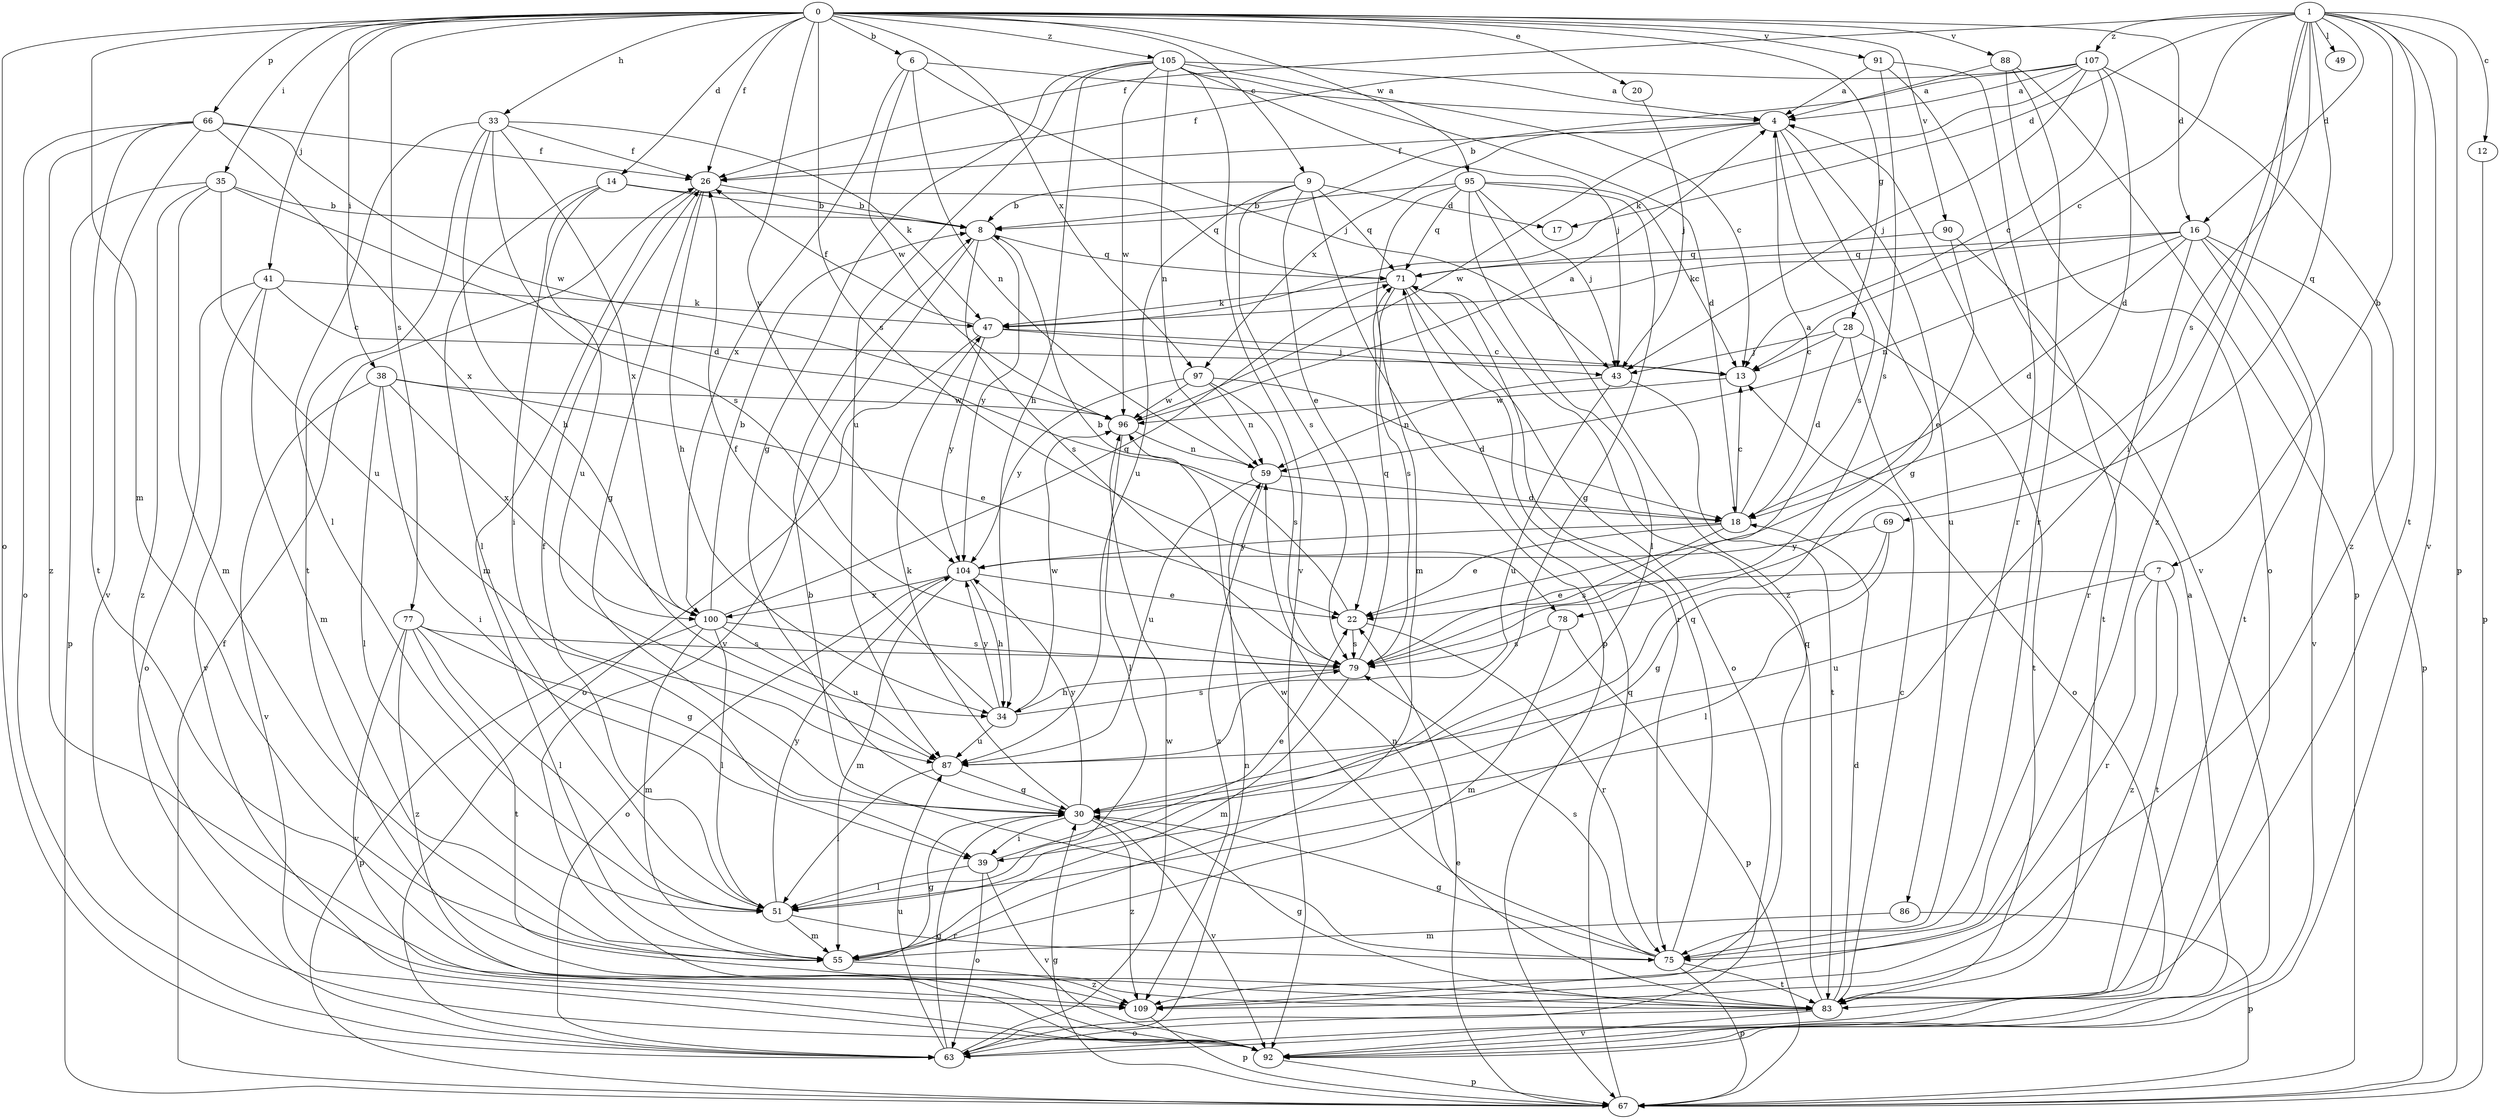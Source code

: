 strict digraph  {
0;
1;
4;
6;
7;
8;
9;
12;
13;
14;
16;
17;
18;
20;
22;
26;
28;
30;
33;
34;
35;
38;
39;
41;
43;
47;
49;
51;
55;
59;
63;
66;
67;
69;
71;
75;
77;
78;
79;
83;
86;
87;
88;
90;
91;
92;
95;
96;
97;
100;
104;
105;
107;
109;
0 -> 6  [label=b];
0 -> 9  [label=c];
0 -> 14  [label=d];
0 -> 16  [label=d];
0 -> 20  [label=e];
0 -> 26  [label=f];
0 -> 28  [label=g];
0 -> 33  [label=h];
0 -> 35  [label=i];
0 -> 38  [label=i];
0 -> 41  [label=j];
0 -> 55  [label=m];
0 -> 63  [label=o];
0 -> 66  [label=p];
0 -> 77  [label=s];
0 -> 78  [label=s];
0 -> 88  [label=v];
0 -> 90  [label=v];
0 -> 91  [label=v];
0 -> 95  [label=w];
0 -> 97  [label=x];
0 -> 104  [label=y];
0 -> 105  [label=z];
1 -> 7  [label=b];
1 -> 12  [label=c];
1 -> 13  [label=c];
1 -> 16  [label=d];
1 -> 17  [label=d];
1 -> 26  [label=f];
1 -> 39  [label=i];
1 -> 49  [label=l];
1 -> 67  [label=p];
1 -> 69  [label=q];
1 -> 78  [label=s];
1 -> 83  [label=t];
1 -> 92  [label=v];
1 -> 107  [label=z];
1 -> 109  [label=z];
4 -> 26  [label=f];
4 -> 30  [label=g];
4 -> 79  [label=s];
4 -> 86  [label=u];
4 -> 96  [label=w];
4 -> 97  [label=x];
6 -> 4  [label=a];
6 -> 43  [label=j];
6 -> 59  [label=n];
6 -> 96  [label=w];
6 -> 100  [label=x];
7 -> 22  [label=e];
7 -> 75  [label=r];
7 -> 83  [label=t];
7 -> 87  [label=u];
7 -> 109  [label=z];
8 -> 71  [label=q];
8 -> 79  [label=s];
8 -> 92  [label=v];
8 -> 104  [label=y];
9 -> 8  [label=b];
9 -> 17  [label=d];
9 -> 22  [label=e];
9 -> 67  [label=p];
9 -> 71  [label=q];
9 -> 79  [label=s];
9 -> 87  [label=u];
12 -> 67  [label=p];
13 -> 96  [label=w];
14 -> 8  [label=b];
14 -> 39  [label=i];
14 -> 51  [label=l];
14 -> 71  [label=q];
14 -> 87  [label=u];
16 -> 18  [label=d];
16 -> 47  [label=k];
16 -> 59  [label=n];
16 -> 67  [label=p];
16 -> 71  [label=q];
16 -> 75  [label=r];
16 -> 83  [label=t];
16 -> 92  [label=v];
18 -> 4  [label=a];
18 -> 13  [label=c];
18 -> 22  [label=e];
18 -> 79  [label=s];
18 -> 104  [label=y];
20 -> 43  [label=j];
22 -> 8  [label=b];
22 -> 75  [label=r];
22 -> 79  [label=s];
26 -> 8  [label=b];
26 -> 30  [label=g];
26 -> 34  [label=h];
26 -> 55  [label=m];
28 -> 13  [label=c];
28 -> 18  [label=d];
28 -> 43  [label=j];
28 -> 63  [label=o];
28 -> 83  [label=t];
30 -> 39  [label=i];
30 -> 47  [label=k];
30 -> 92  [label=v];
30 -> 104  [label=y];
30 -> 109  [label=z];
33 -> 26  [label=f];
33 -> 34  [label=h];
33 -> 47  [label=k];
33 -> 51  [label=l];
33 -> 79  [label=s];
33 -> 83  [label=t];
33 -> 100  [label=x];
34 -> 26  [label=f];
34 -> 79  [label=s];
34 -> 87  [label=u];
34 -> 96  [label=w];
34 -> 104  [label=y];
35 -> 8  [label=b];
35 -> 18  [label=d];
35 -> 55  [label=m];
35 -> 67  [label=p];
35 -> 87  [label=u];
35 -> 109  [label=z];
38 -> 22  [label=e];
38 -> 39  [label=i];
38 -> 51  [label=l];
38 -> 92  [label=v];
38 -> 96  [label=w];
38 -> 100  [label=x];
39 -> 22  [label=e];
39 -> 51  [label=l];
39 -> 63  [label=o];
39 -> 92  [label=v];
41 -> 13  [label=c];
41 -> 47  [label=k];
41 -> 55  [label=m];
41 -> 63  [label=o];
41 -> 92  [label=v];
43 -> 59  [label=n];
43 -> 83  [label=t];
43 -> 87  [label=u];
47 -> 13  [label=c];
47 -> 26  [label=f];
47 -> 43  [label=j];
47 -> 63  [label=o];
47 -> 104  [label=y];
51 -> 26  [label=f];
51 -> 55  [label=m];
51 -> 75  [label=r];
51 -> 104  [label=y];
55 -> 30  [label=g];
55 -> 109  [label=z];
59 -> 18  [label=d];
59 -> 87  [label=u];
59 -> 109  [label=z];
63 -> 30  [label=g];
63 -> 59  [label=n];
63 -> 87  [label=u];
63 -> 96  [label=w];
66 -> 26  [label=f];
66 -> 63  [label=o];
66 -> 83  [label=t];
66 -> 92  [label=v];
66 -> 96  [label=w];
66 -> 100  [label=x];
66 -> 109  [label=z];
67 -> 22  [label=e];
67 -> 26  [label=f];
67 -> 30  [label=g];
67 -> 71  [label=q];
69 -> 30  [label=g];
69 -> 51  [label=l];
69 -> 104  [label=y];
71 -> 47  [label=k];
71 -> 63  [label=o];
71 -> 75  [label=r];
71 -> 79  [label=s];
75 -> 8  [label=b];
75 -> 30  [label=g];
75 -> 67  [label=p];
75 -> 71  [label=q];
75 -> 79  [label=s];
75 -> 83  [label=t];
75 -> 96  [label=w];
77 -> 30  [label=g];
77 -> 51  [label=l];
77 -> 79  [label=s];
77 -> 83  [label=t];
77 -> 92  [label=v];
77 -> 109  [label=z];
78 -> 55  [label=m];
78 -> 67  [label=p];
78 -> 79  [label=s];
79 -> 34  [label=h];
79 -> 55  [label=m];
79 -> 71  [label=q];
83 -> 13  [label=c];
83 -> 18  [label=d];
83 -> 30  [label=g];
83 -> 59  [label=n];
83 -> 63  [label=o];
83 -> 71  [label=q];
83 -> 92  [label=v];
86 -> 55  [label=m];
86 -> 67  [label=p];
87 -> 30  [label=g];
87 -> 51  [label=l];
88 -> 4  [label=a];
88 -> 63  [label=o];
88 -> 67  [label=p];
88 -> 75  [label=r];
90 -> 22  [label=e];
90 -> 71  [label=q];
90 -> 83  [label=t];
91 -> 4  [label=a];
91 -> 75  [label=r];
91 -> 79  [label=s];
91 -> 92  [label=v];
92 -> 4  [label=a];
92 -> 67  [label=p];
95 -> 8  [label=b];
95 -> 13  [label=c];
95 -> 30  [label=g];
95 -> 43  [label=j];
95 -> 51  [label=l];
95 -> 55  [label=m];
95 -> 71  [label=q];
95 -> 109  [label=z];
96 -> 4  [label=a];
96 -> 51  [label=l];
96 -> 59  [label=n];
97 -> 18  [label=d];
97 -> 59  [label=n];
97 -> 79  [label=s];
97 -> 96  [label=w];
97 -> 104  [label=y];
100 -> 8  [label=b];
100 -> 51  [label=l];
100 -> 55  [label=m];
100 -> 67  [label=p];
100 -> 71  [label=q];
100 -> 79  [label=s];
100 -> 87  [label=u];
104 -> 22  [label=e];
104 -> 34  [label=h];
104 -> 55  [label=m];
104 -> 63  [label=o];
104 -> 100  [label=x];
105 -> 4  [label=a];
105 -> 13  [label=c];
105 -> 18  [label=d];
105 -> 30  [label=g];
105 -> 34  [label=h];
105 -> 43  [label=j];
105 -> 59  [label=n];
105 -> 87  [label=u];
105 -> 92  [label=v];
105 -> 96  [label=w];
107 -> 4  [label=a];
107 -> 8  [label=b];
107 -> 13  [label=c];
107 -> 18  [label=d];
107 -> 26  [label=f];
107 -> 43  [label=j];
107 -> 47  [label=k];
107 -> 109  [label=z];
109 -> 67  [label=p];
}
